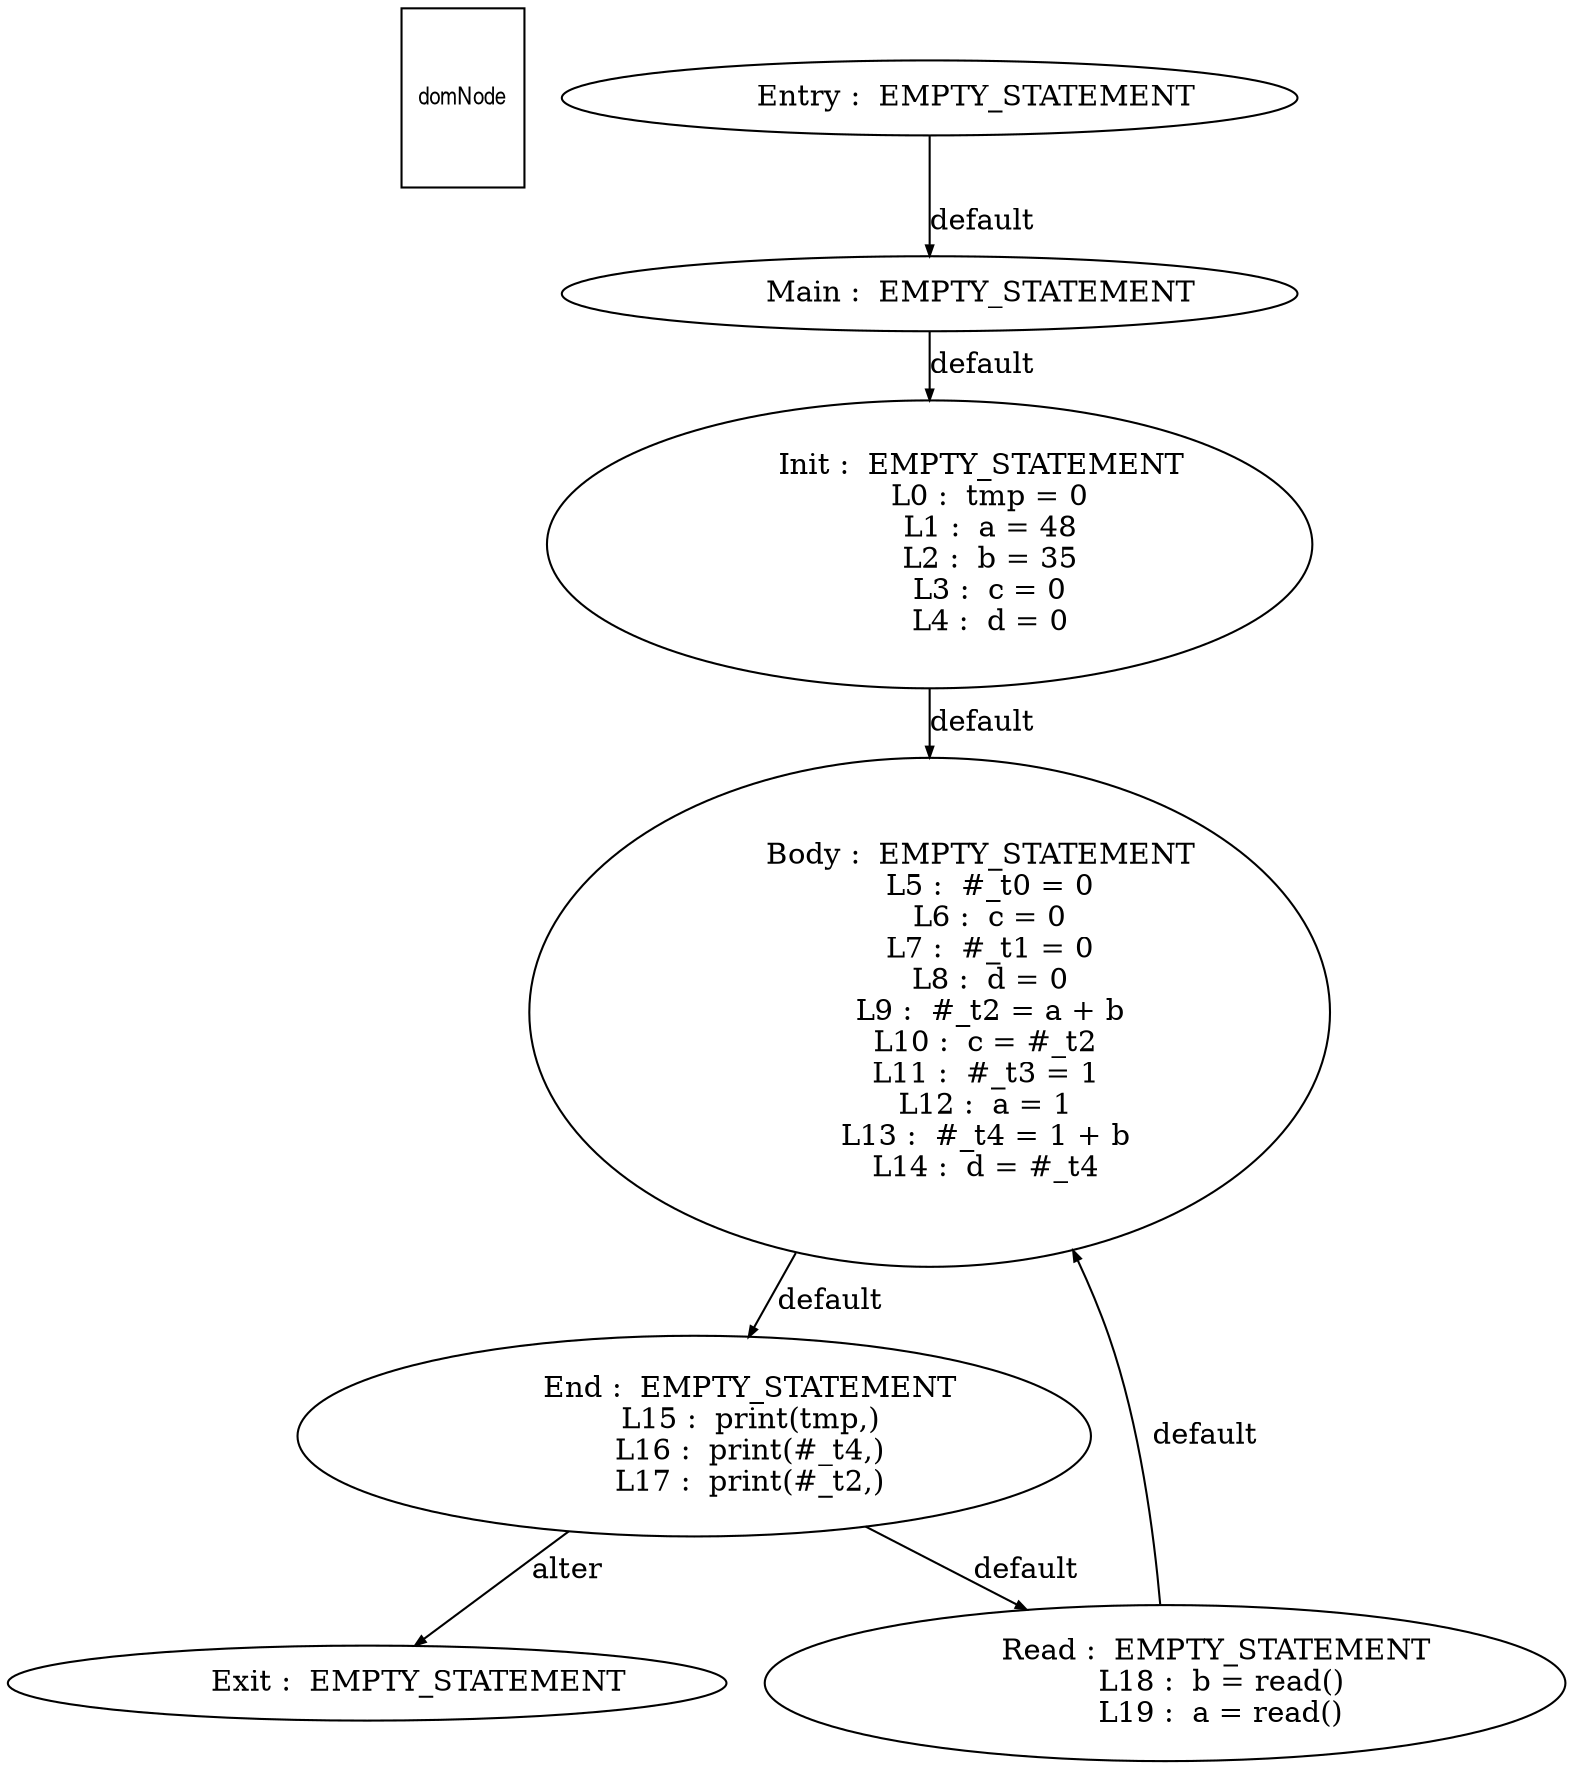 digraph G {
  ranksep=.25;
  edge [arrowsize=.5]
  domNode [shape=rectangle, fontname="ArialNarrow",
        fontsize=12,  height=1.2];
  "           Main :  EMPTY_STATEMENT
"; "           Init :  EMPTY_STATEMENT
             L0 :  tmp = 0
             L1 :  a = 48
             L2 :  b = 35
             L3 :  c = 0
             L4 :  d = 0
"; "           Body :  EMPTY_STATEMENT
             L5 :  #_t0 = 0
             L6 :  c = 0
             L7 :  #_t1 = 0
             L8 :  d = 0
             L9 :  #_t2 = a + b
            L10 :  c = #_t2
            L11 :  #_t3 = 1
            L12 :  a = 1
            L13 :  #_t4 = 1 + b
            L14 :  d = #_t4
"; "          Entry :  EMPTY_STATEMENT
"; "            End :  EMPTY_STATEMENT
            L15 :  print(tmp,)
            L16 :  print(#_t4,)
            L17 :  print(#_t2,)
"; "           Exit :  EMPTY_STATEMENT
"; "           Read :  EMPTY_STATEMENT
            L18 :  b = read()
            L19 :  a = read()
"; 
  "           Main :  EMPTY_STATEMENT
" -> "           Init :  EMPTY_STATEMENT
             L0 :  tmp = 0
             L1 :  a = 48
             L2 :  b = 35
             L3 :  c = 0
             L4 :  d = 0
"  [label="default"];
  "           Init :  EMPTY_STATEMENT
             L0 :  tmp = 0
             L1 :  a = 48
             L2 :  b = 35
             L3 :  c = 0
             L4 :  d = 0
" -> "           Body :  EMPTY_STATEMENT
             L5 :  #_t0 = 0
             L6 :  c = 0
             L7 :  #_t1 = 0
             L8 :  d = 0
             L9 :  #_t2 = a + b
            L10 :  c = #_t2
            L11 :  #_t3 = 1
            L12 :  a = 1
            L13 :  #_t4 = 1 + b
            L14 :  d = #_t4
"  [label="default"];
  "           Body :  EMPTY_STATEMENT
             L5 :  #_t0 = 0
             L6 :  c = 0
             L7 :  #_t1 = 0
             L8 :  d = 0
             L9 :  #_t2 = a + b
            L10 :  c = #_t2
            L11 :  #_t3 = 1
            L12 :  a = 1
            L13 :  #_t4 = 1 + b
            L14 :  d = #_t4
" -> "            End :  EMPTY_STATEMENT
            L15 :  print(tmp,)
            L16 :  print(#_t4,)
            L17 :  print(#_t2,)
"  [label="default"];
  "          Entry :  EMPTY_STATEMENT
" -> "           Main :  EMPTY_STATEMENT
"  [label="default"];
  "            End :  EMPTY_STATEMENT
            L15 :  print(tmp,)
            L16 :  print(#_t4,)
            L17 :  print(#_t2,)
" -> "           Read :  EMPTY_STATEMENT
            L18 :  b = read()
            L19 :  a = read()
"  [label="default"];
  "            End :  EMPTY_STATEMENT
            L15 :  print(tmp,)
            L16 :  print(#_t4,)
            L17 :  print(#_t2,)
" -> "           Exit :  EMPTY_STATEMENT
"  [label="alter"];
  "           Read :  EMPTY_STATEMENT
            L18 :  b = read()
            L19 :  a = read()
" -> "           Body :  EMPTY_STATEMENT
             L5 :  #_t0 = 0
             L6 :  c = 0
             L7 :  #_t1 = 0
             L8 :  d = 0
             L9 :  #_t2 = a + b
            L10 :  c = #_t2
            L11 :  #_t3 = 1
            L12 :  a = 1
            L13 :  #_t4 = 1 + b
            L14 :  d = #_t4
"  [label="default"];
}
